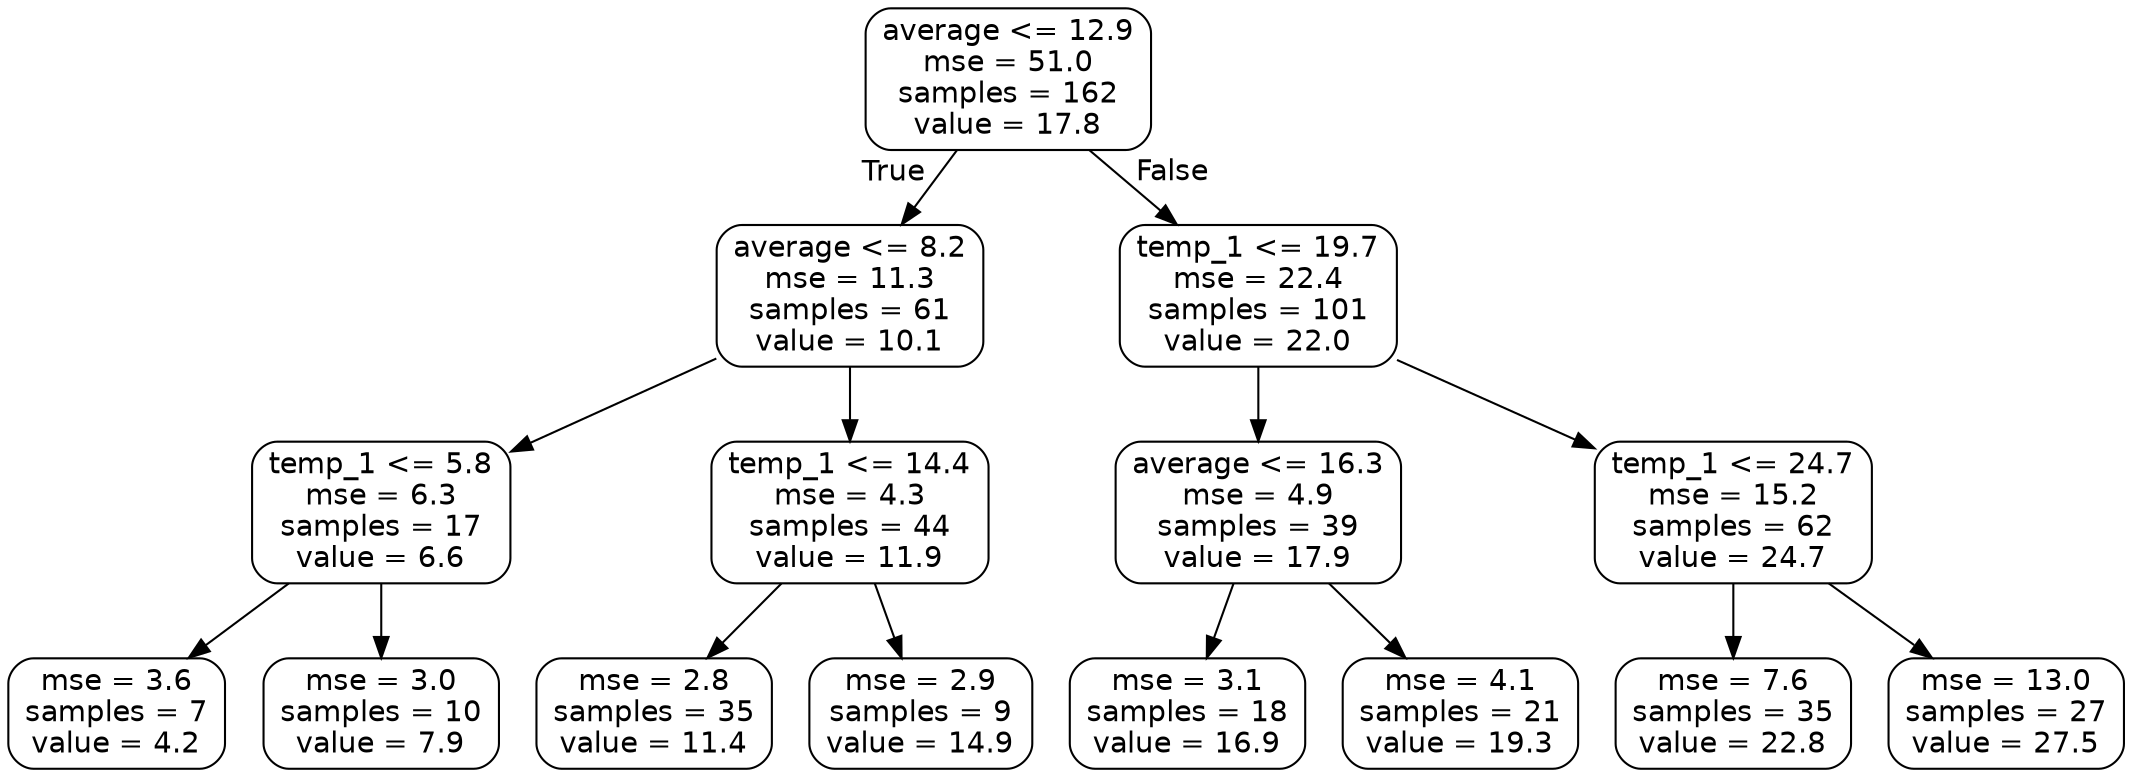 digraph Tree {
node [shape=box, style="rounded", color="black", fontname=helvetica] ;
edge [fontname=helvetica] ;
0 [label="average <= 12.9\nmse = 51.0\nsamples = 162\nvalue = 17.8"] ;
1 [label="average <= 8.2\nmse = 11.3\nsamples = 61\nvalue = 10.1"] ;
0 -> 1 [labeldistance=2.5, labelangle=45, headlabel="True"] ;
2 [label="temp_1 <= 5.8\nmse = 6.3\nsamples = 17\nvalue = 6.6"] ;
1 -> 2 ;
3 [label="mse = 3.6\nsamples = 7\nvalue = 4.2"] ;
2 -> 3 ;
4 [label="mse = 3.0\nsamples = 10\nvalue = 7.9"] ;
2 -> 4 ;
5 [label="temp_1 <= 14.4\nmse = 4.3\nsamples = 44\nvalue = 11.9"] ;
1 -> 5 ;
6 [label="mse = 2.8\nsamples = 35\nvalue = 11.4"] ;
5 -> 6 ;
7 [label="mse = 2.9\nsamples = 9\nvalue = 14.9"] ;
5 -> 7 ;
8 [label="temp_1 <= 19.7\nmse = 22.4\nsamples = 101\nvalue = 22.0"] ;
0 -> 8 [labeldistance=2.5, labelangle=-45, headlabel="False"] ;
9 [label="average <= 16.3\nmse = 4.9\nsamples = 39\nvalue = 17.9"] ;
8 -> 9 ;
10 [label="mse = 3.1\nsamples = 18\nvalue = 16.9"] ;
9 -> 10 ;
11 [label="mse = 4.1\nsamples = 21\nvalue = 19.3"] ;
9 -> 11 ;
12 [label="temp_1 <= 24.7\nmse = 15.2\nsamples = 62\nvalue = 24.7"] ;
8 -> 12 ;
13 [label="mse = 7.6\nsamples = 35\nvalue = 22.8"] ;
12 -> 13 ;
14 [label="mse = 13.0\nsamples = 27\nvalue = 27.5"] ;
12 -> 14 ;
}
